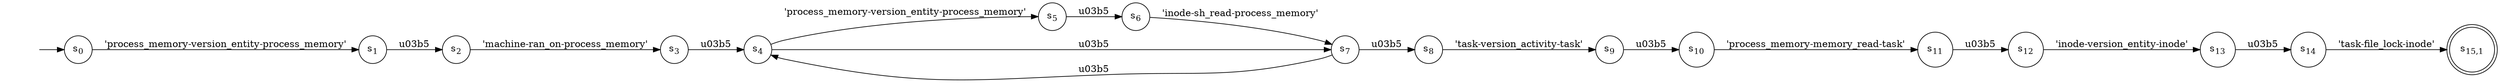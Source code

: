 digraph NFA {
    rankdir = LR;
    I [style = invis];
    I -> S0;
    S0 [label = <s<sub>0</sub>>, shape = circle];
    S1 [label = <s<sub>1</sub>>, shape = circle];
    S2 [label = <s<sub>2</sub>>, shape = circle];
    S3 [label = <s<sub>3</sub>>, shape = circle];
    S4 [label = <s<sub>4</sub>>, shape = circle];
    S5 [label = <s<sub>5</sub>>, shape = circle];
    S6 [label = <s<sub>6</sub>>, shape = circle];
    S7 [label = <s<sub>7</sub>>, shape = circle];
    S7 -> S4 [label = "\u03b5"];
    S8 [label = <s<sub>8</sub>>, shape = circle];
    S9 [label = <s<sub>9</sub>>, shape = circle];
    S10 [label = <s<sub>10</sub>>, shape = circle];
    S11 [label = <s<sub>11</sub>>, shape = circle];
    S12 [label = <s<sub>12</sub>>, shape = circle];
    S13 [label = <s<sub>13</sub>>, shape = circle];
    S14 [label = <s<sub>14</sub>>, shape = circle];
    S15 [label = <s<sub>15,1</sub>>, shape = circle, peripheries = 2];
    S14 -> S15 [label = "'task-file_lock-inode'"];
    S13 -> S14 [label = "\u03b5"];
    S12 -> S13 [label = "'inode-version_entity-inode'"];
    S11 -> S12 [label = "\u03b5"];
    S10 -> S11 [label = "'process_memory-memory_read-task'"];
    S9 -> S10 [label = "\u03b5"];
    S8 -> S9 [label = "'task-version_activity-task'"];
    S7 -> S8 [label = "\u03b5"];
    S6 -> S7 [label = "'inode-sh_read-process_memory'"];
    S5 -> S6 [label = "\u03b5"];
    S4 -> S5 [label = "'process_memory-version_entity-process_memory'"];
    S4 -> S7 [label = "\u03b5"];
    S3 -> S4 [label = "\u03b5"];
    S2 -> S3 [label = "'machine-ran_on-process_memory'"];
    S1 -> S2 [label = "\u03b5"];
    S0 -> S1 [label = "'process_memory-version_entity-process_memory'"];
}
